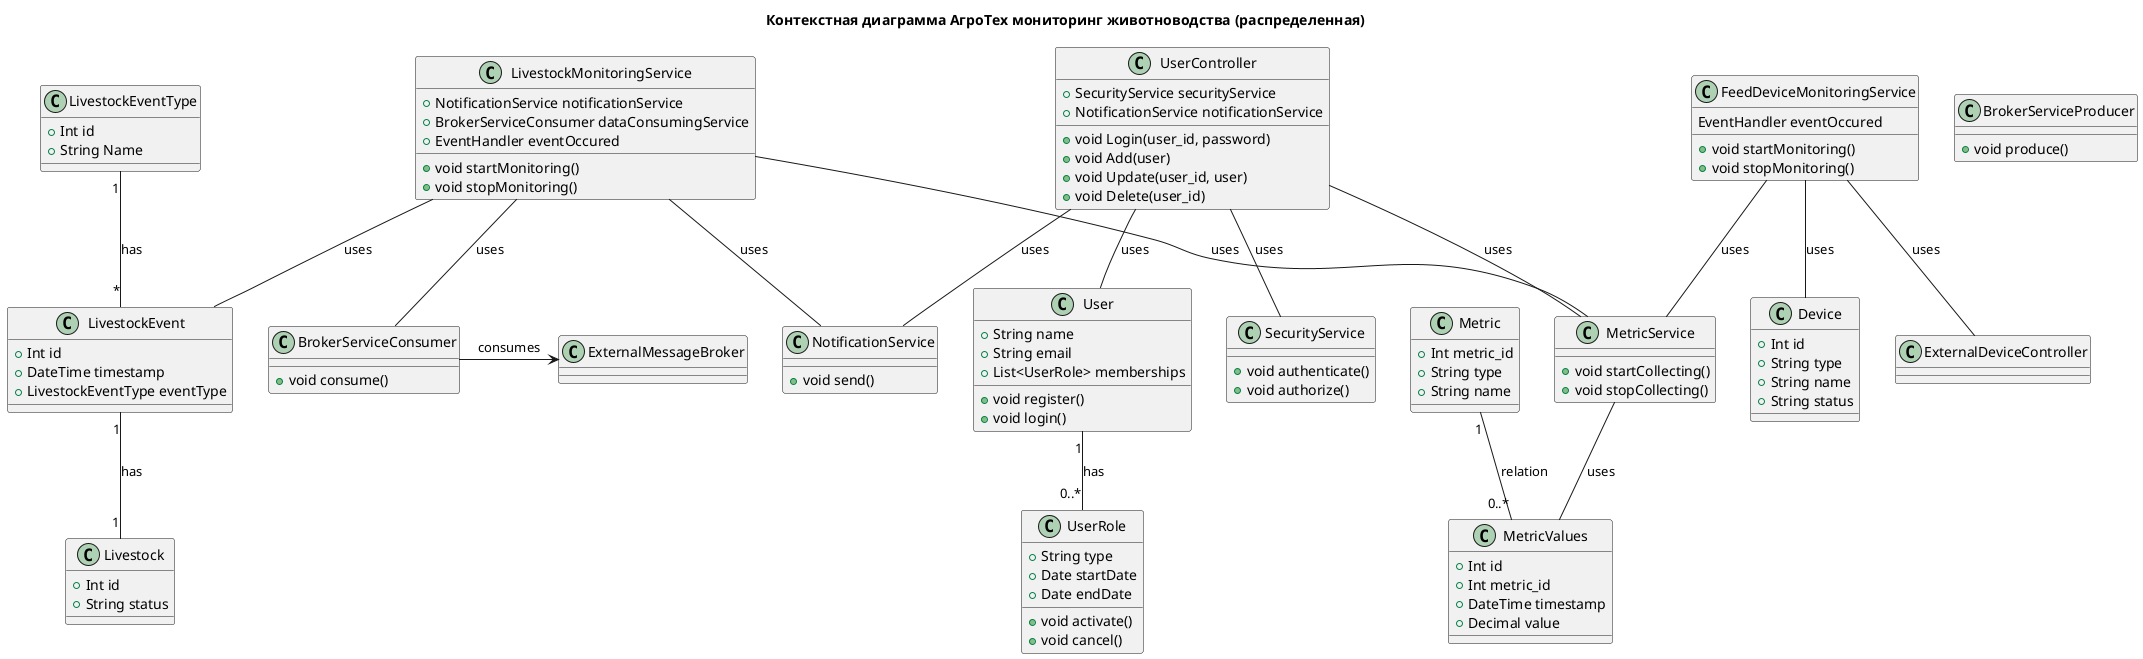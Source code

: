 ﻿@startuml
title Контекстная диаграмма АгроТех мониторинг животноводства (распределенная)

top to bottom direction

class User {
  +String name
  +String email
  +List<UserRole> memberships
  +void register()
  +void login()
}

class UserRole {
  +String type
  +Date startDate
  +Date endDate
  +void activate()
  +void cancel()
}

class LivestockEventType{
    +Int id
    +String Name
}

class LivestockEvent {
    +Int id
    +DateTime timestamp
    +LivestockEventType eventType
}

class Livestock{
    +Int id
    +String status
}

class Metric{
    +Int metric_id
    +String type
    +String name
}

class MetricValues{
    +Int id
    +Int metric_id
    +DateTime timestamp
    +Decimal value
}


class Device{
    +Int id
    +String type
    +String name
    +String status
}



class UserController{
    +SecurityService securityService
    +NotificationService notificationService
    +void Login(user_id, password)
    +void Add(user)
    +void Update(user_id, user)
    +void Delete(user_id)
}

class NotificationService{
    +void send()
}

class BrokerServiceConsumer{
    +void consume()
}

class BrokerServiceProducer{
    +void produce()
}

class SecurityService{
    +void authenticate()
    +void authorize()
}


class LivestockMonitoringService{
    +NotificationService notificationService
    +BrokerServiceConsumer dataConsumingService
    +EventHandler eventOccured 
    +void startMonitoring()
    +void stopMonitoring()
}

class FeedDeviceMonitoringService{
    EventHandler eventOccured
    +void startMonitoring()
    +void stopMonitoring()
}

class MetricService{
    +void startCollecting()
    +void stopCollecting()
}

User "1" -- "0..*" UserRole : has
UserController -- User : uses
UserController -- NotificationService : uses
UserController -- SecurityService : uses
UserController -- MetricService : uses

LivestockEvent "1" -- "1" Livestock : has

LivestockMonitoringService -- BrokerServiceConsumer : uses
LivestockMonitoringService -- NotificationService : uses
LivestockMonitoringService -- LivestockEvent : uses
LivestockMonitoringService -- MetricService : uses

FeedDeviceMonitoringService -- Device : uses
FeedDeviceMonitoringService -- ExternalDeviceController : uses
FeedDeviceMonitoringService -- MetricService : uses

BrokerServiceConsumer -> ExternalMessageBroker: consumes

LivestockEventType "1" -- "*" LivestockEvent : has

Metric "1" -- "0..*" MetricValues : relation

MetricService -- MetricValues : uses

@enduml